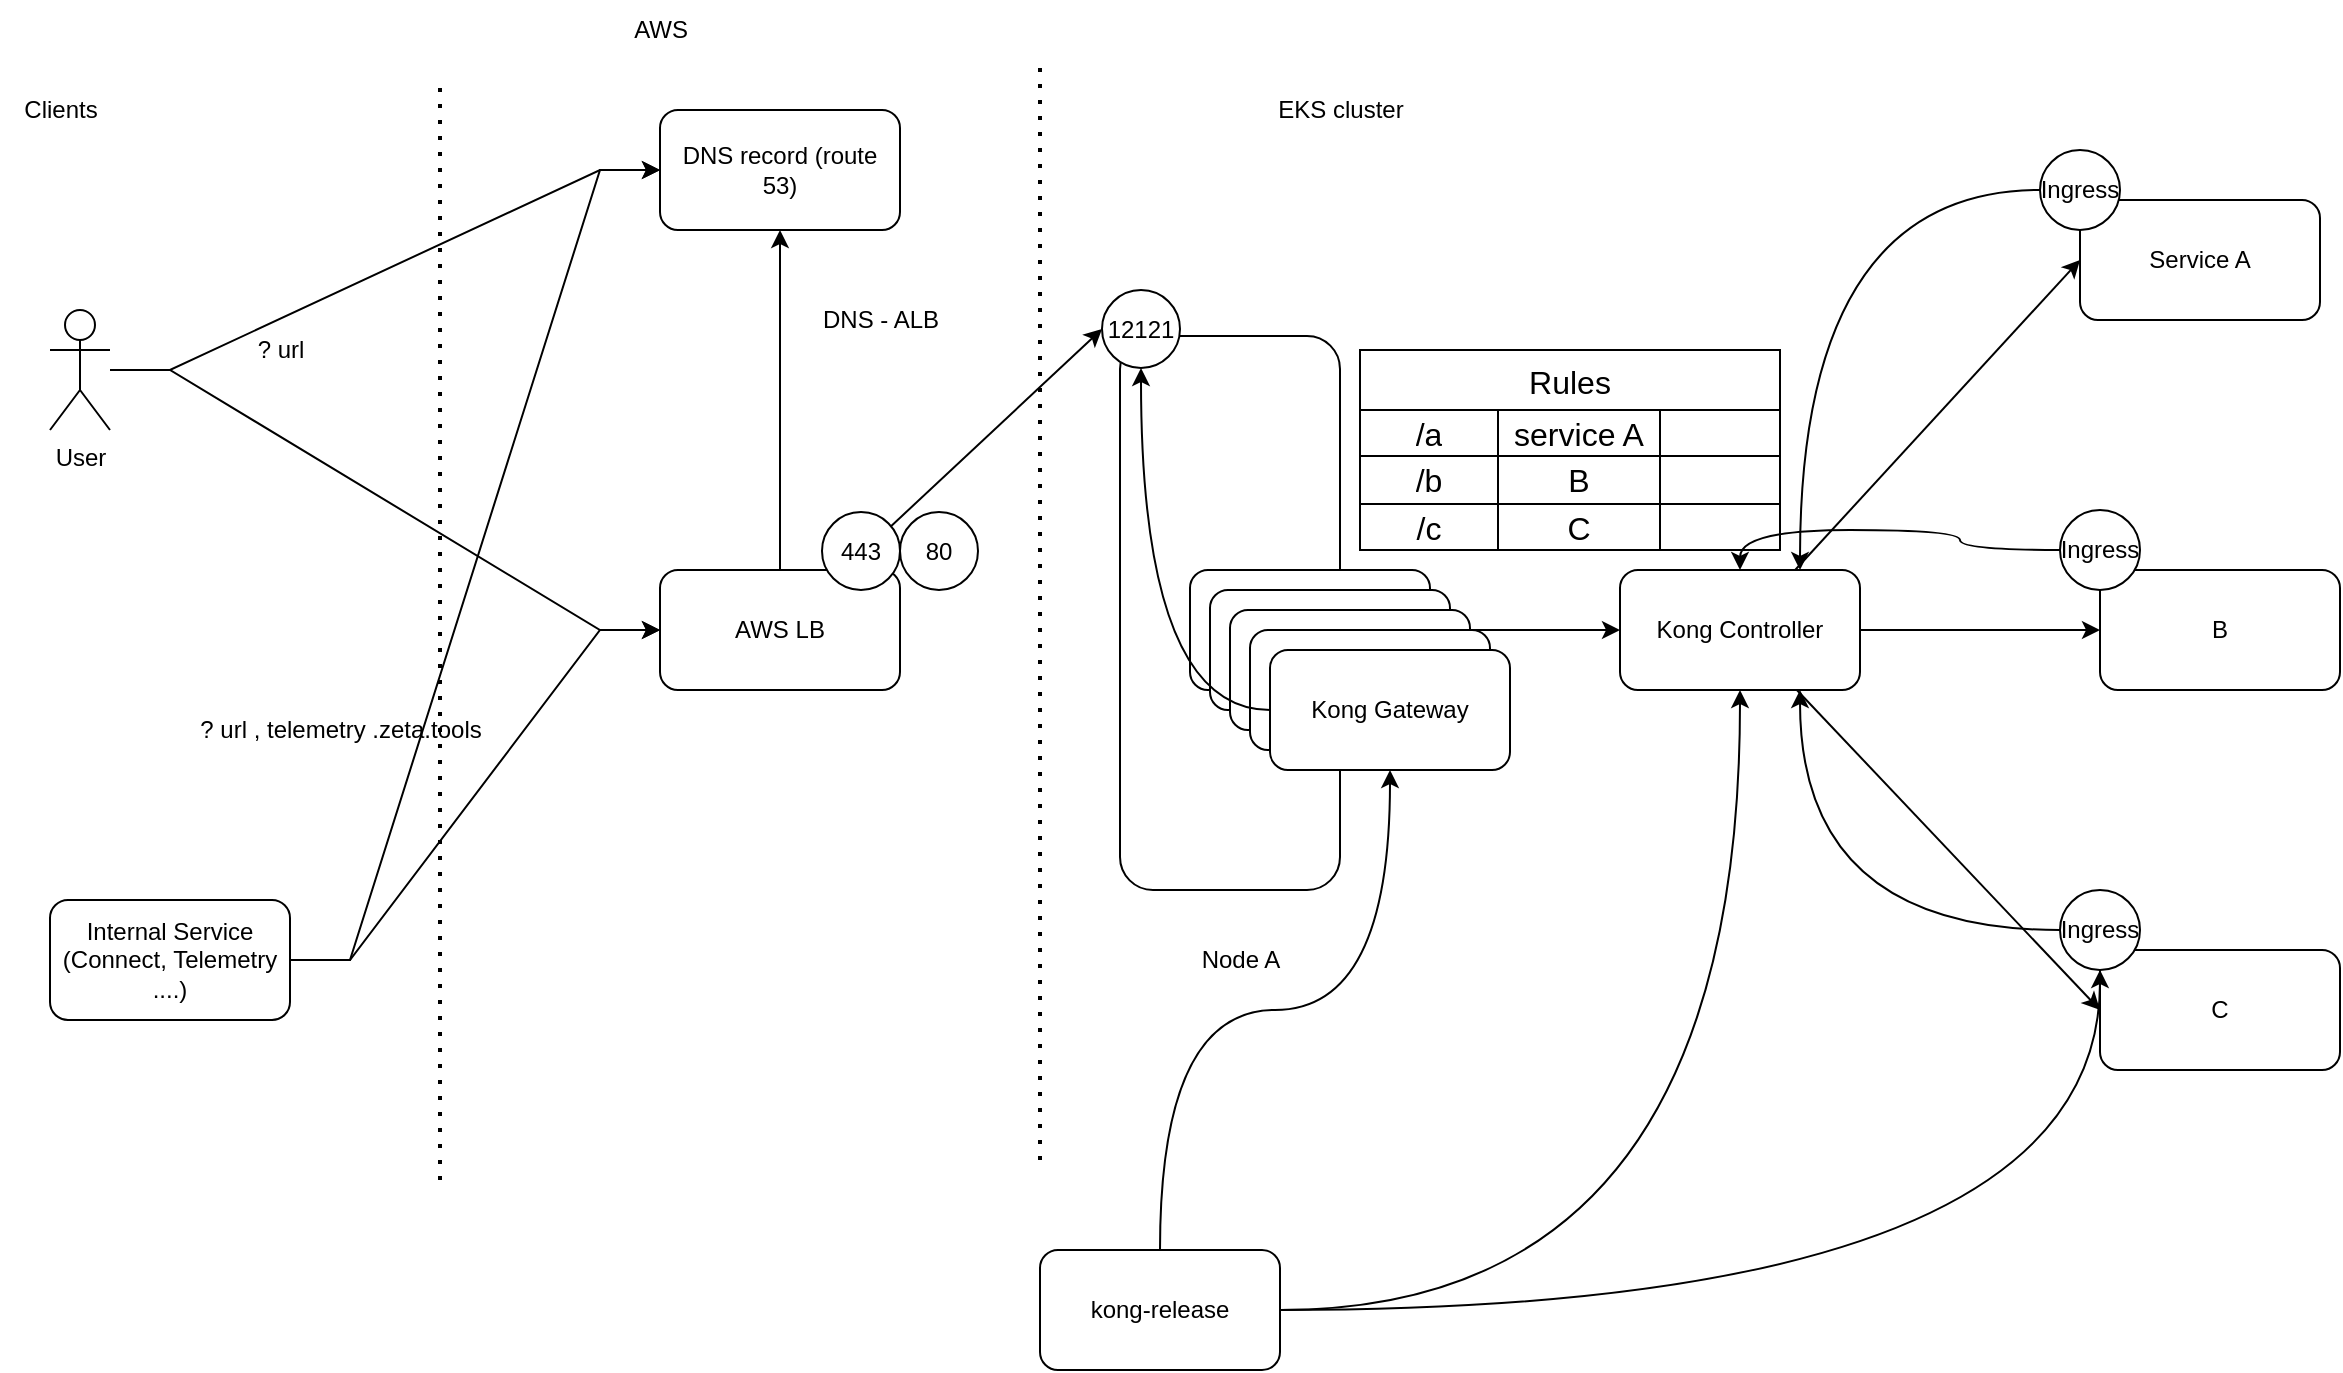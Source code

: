 <mxfile version="20.8.21" type="github">
  <diagram name="Page-1" id="Bgr6HQV_79E0zXIhjUkG">
    <mxGraphModel dx="1306" dy="811" grid="1" gridSize="10" guides="1" tooltips="1" connect="1" arrows="1" fold="1" page="1" pageScale="1" pageWidth="850" pageHeight="1100" math="0" shadow="0">
      <root>
        <mxCell id="0" />
        <mxCell id="1" parent="0" />
        <mxCell id="niRGBFBx5_DlrDRdst34-49" value="" style="rounded=1;whiteSpace=wrap;html=1;" vertex="1" parent="1">
          <mxGeometry x="580" y="223" width="110" height="277" as="geometry" />
        </mxCell>
        <mxCell id="niRGBFBx5_DlrDRdst34-34" value="Rules" style="shape=table;startSize=30;container=1;collapsible=0;childLayout=tableLayout;strokeColor=default;fontSize=16;" vertex="1" parent="1">
          <mxGeometry x="700" y="230" width="210" height="100" as="geometry" />
        </mxCell>
        <mxCell id="niRGBFBx5_DlrDRdst34-35" value="" style="shape=tableRow;horizontal=0;startSize=0;swimlaneHead=0;swimlaneBody=0;strokeColor=inherit;top=0;left=0;bottom=0;right=0;collapsible=0;dropTarget=0;fillColor=none;points=[[0,0.5],[1,0.5]];portConstraint=eastwest;fontSize=16;" vertex="1" parent="niRGBFBx5_DlrDRdst34-34">
          <mxGeometry y="30" width="210" height="23" as="geometry" />
        </mxCell>
        <mxCell id="niRGBFBx5_DlrDRdst34-36" value="/a" style="shape=partialRectangle;html=1;whiteSpace=wrap;connectable=0;strokeColor=inherit;overflow=hidden;fillColor=none;top=0;left=0;bottom=0;right=0;pointerEvents=1;fontSize=16;" vertex="1" parent="niRGBFBx5_DlrDRdst34-35">
          <mxGeometry width="69" height="23" as="geometry">
            <mxRectangle width="69" height="23" as="alternateBounds" />
          </mxGeometry>
        </mxCell>
        <mxCell id="niRGBFBx5_DlrDRdst34-37" value="service A" style="shape=partialRectangle;html=1;whiteSpace=wrap;connectable=0;strokeColor=inherit;overflow=hidden;fillColor=none;top=0;left=0;bottom=0;right=0;pointerEvents=1;fontSize=16;" vertex="1" parent="niRGBFBx5_DlrDRdst34-35">
          <mxGeometry x="69" width="81" height="23" as="geometry">
            <mxRectangle width="81" height="23" as="alternateBounds" />
          </mxGeometry>
        </mxCell>
        <mxCell id="niRGBFBx5_DlrDRdst34-38" value="" style="shape=partialRectangle;html=1;whiteSpace=wrap;connectable=0;strokeColor=inherit;overflow=hidden;fillColor=none;top=0;left=0;bottom=0;right=0;pointerEvents=1;fontSize=16;" vertex="1" parent="niRGBFBx5_DlrDRdst34-35">
          <mxGeometry x="150" width="60" height="23" as="geometry">
            <mxRectangle width="60" height="23" as="alternateBounds" />
          </mxGeometry>
        </mxCell>
        <mxCell id="niRGBFBx5_DlrDRdst34-39" value="" style="shape=tableRow;horizontal=0;startSize=0;swimlaneHead=0;swimlaneBody=0;strokeColor=inherit;top=0;left=0;bottom=0;right=0;collapsible=0;dropTarget=0;fillColor=none;points=[[0,0.5],[1,0.5]];portConstraint=eastwest;fontSize=16;" vertex="1" parent="niRGBFBx5_DlrDRdst34-34">
          <mxGeometry y="53" width="210" height="24" as="geometry" />
        </mxCell>
        <mxCell id="niRGBFBx5_DlrDRdst34-40" value="/b" style="shape=partialRectangle;html=1;whiteSpace=wrap;connectable=0;strokeColor=inherit;overflow=hidden;fillColor=none;top=0;left=0;bottom=0;right=0;pointerEvents=1;fontSize=16;" vertex="1" parent="niRGBFBx5_DlrDRdst34-39">
          <mxGeometry width="69" height="24" as="geometry">
            <mxRectangle width="69" height="24" as="alternateBounds" />
          </mxGeometry>
        </mxCell>
        <mxCell id="niRGBFBx5_DlrDRdst34-41" value="B" style="shape=partialRectangle;html=1;whiteSpace=wrap;connectable=0;strokeColor=inherit;overflow=hidden;fillColor=none;top=0;left=0;bottom=0;right=0;pointerEvents=1;fontSize=16;" vertex="1" parent="niRGBFBx5_DlrDRdst34-39">
          <mxGeometry x="69" width="81" height="24" as="geometry">
            <mxRectangle width="81" height="24" as="alternateBounds" />
          </mxGeometry>
        </mxCell>
        <mxCell id="niRGBFBx5_DlrDRdst34-42" value="" style="shape=partialRectangle;html=1;whiteSpace=wrap;connectable=0;strokeColor=inherit;overflow=hidden;fillColor=none;top=0;left=0;bottom=0;right=0;pointerEvents=1;fontSize=16;" vertex="1" parent="niRGBFBx5_DlrDRdst34-39">
          <mxGeometry x="150" width="60" height="24" as="geometry">
            <mxRectangle width="60" height="24" as="alternateBounds" />
          </mxGeometry>
        </mxCell>
        <mxCell id="niRGBFBx5_DlrDRdst34-43" value="" style="shape=tableRow;horizontal=0;startSize=0;swimlaneHead=0;swimlaneBody=0;strokeColor=inherit;top=0;left=0;bottom=0;right=0;collapsible=0;dropTarget=0;fillColor=none;points=[[0,0.5],[1,0.5]];portConstraint=eastwest;fontSize=16;" vertex="1" parent="niRGBFBx5_DlrDRdst34-34">
          <mxGeometry y="77" width="210" height="23" as="geometry" />
        </mxCell>
        <mxCell id="niRGBFBx5_DlrDRdst34-44" value="/c" style="shape=partialRectangle;html=1;whiteSpace=wrap;connectable=0;strokeColor=inherit;overflow=hidden;fillColor=none;top=0;left=0;bottom=0;right=0;pointerEvents=1;fontSize=16;" vertex="1" parent="niRGBFBx5_DlrDRdst34-43">
          <mxGeometry width="69" height="23" as="geometry">
            <mxRectangle width="69" height="23" as="alternateBounds" />
          </mxGeometry>
        </mxCell>
        <mxCell id="niRGBFBx5_DlrDRdst34-45" value="C" style="shape=partialRectangle;html=1;whiteSpace=wrap;connectable=0;strokeColor=inherit;overflow=hidden;fillColor=none;top=0;left=0;bottom=0;right=0;pointerEvents=1;fontSize=16;" vertex="1" parent="niRGBFBx5_DlrDRdst34-43">
          <mxGeometry x="69" width="81" height="23" as="geometry">
            <mxRectangle width="81" height="23" as="alternateBounds" />
          </mxGeometry>
        </mxCell>
        <mxCell id="niRGBFBx5_DlrDRdst34-46" value="" style="shape=partialRectangle;html=1;whiteSpace=wrap;connectable=0;strokeColor=inherit;overflow=hidden;fillColor=none;top=0;left=0;bottom=0;right=0;pointerEvents=1;fontSize=16;" vertex="1" parent="niRGBFBx5_DlrDRdst34-43">
          <mxGeometry x="150" width="60" height="23" as="geometry">
            <mxRectangle width="60" height="23" as="alternateBounds" />
          </mxGeometry>
        </mxCell>
        <mxCell id="niRGBFBx5_DlrDRdst34-5" style="edgeStyle=entityRelationEdgeStyle;rounded=0;orthogonalLoop=1;jettySize=auto;html=1;entryX=0;entryY=0.5;entryDx=0;entryDy=0;" edge="1" parent="1" source="niRGBFBx5_DlrDRdst34-1" target="niRGBFBx5_DlrDRdst34-4">
          <mxGeometry relative="1" as="geometry" />
        </mxCell>
        <mxCell id="niRGBFBx5_DlrDRdst34-7" style="edgeStyle=entityRelationEdgeStyle;rounded=0;orthogonalLoop=1;jettySize=auto;html=1;entryX=0;entryY=0.5;entryDx=0;entryDy=0;" edge="1" parent="1" source="niRGBFBx5_DlrDRdst34-1" target="niRGBFBx5_DlrDRdst34-3">
          <mxGeometry relative="1" as="geometry" />
        </mxCell>
        <mxCell id="niRGBFBx5_DlrDRdst34-1" value="User" style="shape=umlActor;verticalLabelPosition=bottom;verticalAlign=top;html=1;outlineConnect=0;" vertex="1" parent="1">
          <mxGeometry x="45" y="210" width="30" height="60" as="geometry" />
        </mxCell>
        <mxCell id="niRGBFBx5_DlrDRdst34-6" style="edgeStyle=entityRelationEdgeStyle;rounded=0;orthogonalLoop=1;jettySize=auto;html=1;" edge="1" parent="1" source="niRGBFBx5_DlrDRdst34-2" target="niRGBFBx5_DlrDRdst34-4">
          <mxGeometry relative="1" as="geometry" />
        </mxCell>
        <mxCell id="niRGBFBx5_DlrDRdst34-8" style="edgeStyle=entityRelationEdgeStyle;rounded=0;orthogonalLoop=1;jettySize=auto;html=1;" edge="1" parent="1" source="niRGBFBx5_DlrDRdst34-2">
          <mxGeometry relative="1" as="geometry">
            <mxPoint x="350" y="370" as="targetPoint" />
          </mxGeometry>
        </mxCell>
        <mxCell id="niRGBFBx5_DlrDRdst34-2" value="Internal Service (Connect, Telemetry ....)" style="rounded=1;whiteSpace=wrap;html=1;" vertex="1" parent="1">
          <mxGeometry x="45" y="505" width="120" height="60" as="geometry" />
        </mxCell>
        <mxCell id="niRGBFBx5_DlrDRdst34-11" style="rounded=0;orthogonalLoop=1;jettySize=auto;html=1;entryX=0.5;entryY=1;entryDx=0;entryDy=0;" edge="1" parent="1" source="niRGBFBx5_DlrDRdst34-3" target="niRGBFBx5_DlrDRdst34-4">
          <mxGeometry relative="1" as="geometry" />
        </mxCell>
        <mxCell id="niRGBFBx5_DlrDRdst34-19" style="edgeStyle=none;rounded=0;orthogonalLoop=1;jettySize=auto;html=1;entryX=0;entryY=0.5;entryDx=0;entryDy=0;" edge="1" parent="1" source="niRGBFBx5_DlrDRdst34-3" target="niRGBFBx5_DlrDRdst34-56">
          <mxGeometry relative="1" as="geometry" />
        </mxCell>
        <mxCell id="niRGBFBx5_DlrDRdst34-3" value="AWS LB" style="rounded=1;whiteSpace=wrap;html=1;" vertex="1" parent="1">
          <mxGeometry x="350" y="340" width="120" height="60" as="geometry" />
        </mxCell>
        <mxCell id="niRGBFBx5_DlrDRdst34-4" value="DNS record (route 53)" style="rounded=1;whiteSpace=wrap;html=1;" vertex="1" parent="1">
          <mxGeometry x="350" y="110" width="120" height="60" as="geometry" />
        </mxCell>
        <mxCell id="niRGBFBx5_DlrDRdst34-9" value="? url" style="text;html=1;align=center;verticalAlign=middle;resizable=0;points=[];autosize=1;strokeColor=none;fillColor=none;" vertex="1" parent="1">
          <mxGeometry x="135" y="215" width="50" height="30" as="geometry" />
        </mxCell>
        <mxCell id="niRGBFBx5_DlrDRdst34-10" value="? url , telemetry .zeta.tools" style="text;html=1;align=center;verticalAlign=middle;resizable=0;points=[];autosize=1;strokeColor=none;fillColor=none;" vertex="1" parent="1">
          <mxGeometry x="110" y="405" width="160" height="30" as="geometry" />
        </mxCell>
        <mxCell id="niRGBFBx5_DlrDRdst34-12" value="DNS - ALB" style="text;html=1;align=center;verticalAlign=middle;resizable=0;points=[];autosize=1;strokeColor=none;fillColor=none;" vertex="1" parent="1">
          <mxGeometry x="420" y="200" width="80" height="30" as="geometry" />
        </mxCell>
        <mxCell id="niRGBFBx5_DlrDRdst34-21" style="edgeStyle=none;rounded=0;orthogonalLoop=1;jettySize=auto;html=1;" edge="1" parent="1" source="niRGBFBx5_DlrDRdst34-13" target="niRGBFBx5_DlrDRdst34-20">
          <mxGeometry relative="1" as="geometry" />
        </mxCell>
        <mxCell id="niRGBFBx5_DlrDRdst34-13" value="Kong Gateway" style="rounded=1;whiteSpace=wrap;html=1;" vertex="1" parent="1">
          <mxGeometry x="615" y="340" width="120" height="60" as="geometry" />
        </mxCell>
        <mxCell id="niRGBFBx5_DlrDRdst34-14" value="" style="endArrow=none;dashed=1;html=1;dashPattern=1 3;strokeWidth=2;rounded=0;" edge="1" parent="1">
          <mxGeometry width="50" height="50" relative="1" as="geometry">
            <mxPoint x="540" y="635" as="sourcePoint" />
            <mxPoint x="540" y="85" as="targetPoint" />
          </mxGeometry>
        </mxCell>
        <mxCell id="niRGBFBx5_DlrDRdst34-15" value="EKS cluster" style="text;html=1;align=center;verticalAlign=middle;resizable=0;points=[];autosize=1;strokeColor=none;fillColor=none;" vertex="1" parent="1">
          <mxGeometry x="645" y="95" width="90" height="30" as="geometry" />
        </mxCell>
        <mxCell id="niRGBFBx5_DlrDRdst34-16" value="" style="endArrow=none;dashed=1;html=1;dashPattern=1 3;strokeWidth=2;rounded=0;" edge="1" parent="1">
          <mxGeometry width="50" height="50" relative="1" as="geometry">
            <mxPoint x="240" y="645" as="sourcePoint" />
            <mxPoint x="240" y="95" as="targetPoint" />
          </mxGeometry>
        </mxCell>
        <mxCell id="niRGBFBx5_DlrDRdst34-17" value="AWS" style="text;html=1;align=center;verticalAlign=middle;resizable=0;points=[];autosize=1;strokeColor=none;fillColor=none;" vertex="1" parent="1">
          <mxGeometry x="325" y="55" width="50" height="30" as="geometry" />
        </mxCell>
        <mxCell id="niRGBFBx5_DlrDRdst34-18" value="Clients" style="text;html=1;align=center;verticalAlign=middle;resizable=0;points=[];autosize=1;strokeColor=none;fillColor=none;" vertex="1" parent="1">
          <mxGeometry x="20" y="95" width="60" height="30" as="geometry" />
        </mxCell>
        <mxCell id="niRGBFBx5_DlrDRdst34-25" style="edgeStyle=none;rounded=0;orthogonalLoop=1;jettySize=auto;html=1;entryX=0;entryY=0.5;entryDx=0;entryDy=0;" edge="1" parent="1" source="niRGBFBx5_DlrDRdst34-20" target="niRGBFBx5_DlrDRdst34-22">
          <mxGeometry relative="1" as="geometry" />
        </mxCell>
        <mxCell id="niRGBFBx5_DlrDRdst34-26" style="edgeStyle=none;rounded=0;orthogonalLoop=1;jettySize=auto;html=1;" edge="1" parent="1" source="niRGBFBx5_DlrDRdst34-20" target="niRGBFBx5_DlrDRdst34-24">
          <mxGeometry relative="1" as="geometry" />
        </mxCell>
        <mxCell id="niRGBFBx5_DlrDRdst34-27" style="edgeStyle=none;rounded=0;orthogonalLoop=1;jettySize=auto;html=1;entryX=0;entryY=0.5;entryDx=0;entryDy=0;" edge="1" parent="1" source="niRGBFBx5_DlrDRdst34-20" target="niRGBFBx5_DlrDRdst34-23">
          <mxGeometry relative="1" as="geometry" />
        </mxCell>
        <mxCell id="niRGBFBx5_DlrDRdst34-20" value="Kong Controller" style="rounded=1;whiteSpace=wrap;html=1;" vertex="1" parent="1">
          <mxGeometry x="830" y="340" width="120" height="60" as="geometry" />
        </mxCell>
        <mxCell id="niRGBFBx5_DlrDRdst34-22" value="Service A" style="rounded=1;whiteSpace=wrap;html=1;" vertex="1" parent="1">
          <mxGeometry x="1060" y="155" width="120" height="60" as="geometry" />
        </mxCell>
        <mxCell id="niRGBFBx5_DlrDRdst34-23" value="C" style="rounded=1;whiteSpace=wrap;html=1;" vertex="1" parent="1">
          <mxGeometry x="1070" y="530" width="120" height="60" as="geometry" />
        </mxCell>
        <mxCell id="niRGBFBx5_DlrDRdst34-24" value="B" style="rounded=1;whiteSpace=wrap;html=1;" vertex="1" parent="1">
          <mxGeometry x="1070" y="340" width="120" height="60" as="geometry" />
        </mxCell>
        <mxCell id="niRGBFBx5_DlrDRdst34-31" style="edgeStyle=orthogonalEdgeStyle;curved=1;rounded=0;orthogonalLoop=1;jettySize=auto;html=1;entryX=0.75;entryY=0;entryDx=0;entryDy=0;" edge="1" parent="1" source="niRGBFBx5_DlrDRdst34-28" target="niRGBFBx5_DlrDRdst34-20">
          <mxGeometry relative="1" as="geometry" />
        </mxCell>
        <mxCell id="niRGBFBx5_DlrDRdst34-28" value="Ingress" style="ellipse;whiteSpace=wrap;html=1;aspect=fixed;" vertex="1" parent="1">
          <mxGeometry x="1040" y="130" width="40" height="40" as="geometry" />
        </mxCell>
        <mxCell id="niRGBFBx5_DlrDRdst34-32" style="edgeStyle=orthogonalEdgeStyle;curved=1;rounded=0;orthogonalLoop=1;jettySize=auto;html=1;entryX=0.5;entryY=0;entryDx=0;entryDy=0;" edge="1" parent="1" source="niRGBFBx5_DlrDRdst34-29" target="niRGBFBx5_DlrDRdst34-20">
          <mxGeometry relative="1" as="geometry" />
        </mxCell>
        <mxCell id="niRGBFBx5_DlrDRdst34-29" value="Ingress" style="ellipse;whiteSpace=wrap;html=1;aspect=fixed;" vertex="1" parent="1">
          <mxGeometry x="1050" y="310" width="40" height="40" as="geometry" />
        </mxCell>
        <mxCell id="niRGBFBx5_DlrDRdst34-33" style="edgeStyle=orthogonalEdgeStyle;curved=1;rounded=0;orthogonalLoop=1;jettySize=auto;html=1;entryX=0.75;entryY=1;entryDx=0;entryDy=0;" edge="1" parent="1" source="niRGBFBx5_DlrDRdst34-30" target="niRGBFBx5_DlrDRdst34-20">
          <mxGeometry relative="1" as="geometry" />
        </mxCell>
        <mxCell id="niRGBFBx5_DlrDRdst34-30" value="Ingress" style="ellipse;whiteSpace=wrap;html=1;aspect=fixed;" vertex="1" parent="1">
          <mxGeometry x="1050" y="500" width="40" height="40" as="geometry" />
        </mxCell>
        <mxCell id="niRGBFBx5_DlrDRdst34-47" value="443" style="ellipse;whiteSpace=wrap;html=1;aspect=fixed;" vertex="1" parent="1">
          <mxGeometry x="431" y="311" width="39" height="39" as="geometry" />
        </mxCell>
        <mxCell id="niRGBFBx5_DlrDRdst34-48" value="80" style="ellipse;whiteSpace=wrap;html=1;aspect=fixed;" vertex="1" parent="1">
          <mxGeometry x="470" y="311" width="39" height="39" as="geometry" />
        </mxCell>
        <mxCell id="niRGBFBx5_DlrDRdst34-50" value="Node A" style="text;html=1;align=center;verticalAlign=middle;resizable=0;points=[];autosize=1;strokeColor=none;fillColor=none;" vertex="1" parent="1">
          <mxGeometry x="610" y="520" width="60" height="30" as="geometry" />
        </mxCell>
        <mxCell id="niRGBFBx5_DlrDRdst34-51" value="Kong Gateway" style="rounded=1;whiteSpace=wrap;html=1;" vertex="1" parent="1">
          <mxGeometry x="625" y="350" width="120" height="60" as="geometry" />
        </mxCell>
        <mxCell id="niRGBFBx5_DlrDRdst34-52" value="Kong Gateway" style="rounded=1;whiteSpace=wrap;html=1;" vertex="1" parent="1">
          <mxGeometry x="635" y="360" width="120" height="60" as="geometry" />
        </mxCell>
        <mxCell id="niRGBFBx5_DlrDRdst34-53" value="Kong Gateway" style="rounded=1;whiteSpace=wrap;html=1;" vertex="1" parent="1">
          <mxGeometry x="645" y="370" width="120" height="60" as="geometry" />
        </mxCell>
        <mxCell id="niRGBFBx5_DlrDRdst34-57" style="edgeStyle=orthogonalEdgeStyle;curved=1;rounded=0;orthogonalLoop=1;jettySize=auto;html=1;" edge="1" parent="1" source="niRGBFBx5_DlrDRdst34-54" target="niRGBFBx5_DlrDRdst34-56">
          <mxGeometry relative="1" as="geometry" />
        </mxCell>
        <mxCell id="niRGBFBx5_DlrDRdst34-54" value="Kong Gateway" style="rounded=1;whiteSpace=wrap;html=1;" vertex="1" parent="1">
          <mxGeometry x="655" y="380" width="120" height="60" as="geometry" />
        </mxCell>
        <mxCell id="niRGBFBx5_DlrDRdst34-56" value="12121" style="ellipse;whiteSpace=wrap;html=1;aspect=fixed;" vertex="1" parent="1">
          <mxGeometry x="571" y="200" width="39" height="39" as="geometry" />
        </mxCell>
        <mxCell id="niRGBFBx5_DlrDRdst34-59" style="edgeStyle=orthogonalEdgeStyle;curved=1;rounded=0;orthogonalLoop=1;jettySize=auto;html=1;" edge="1" parent="1" source="niRGBFBx5_DlrDRdst34-58" target="niRGBFBx5_DlrDRdst34-54">
          <mxGeometry relative="1" as="geometry" />
        </mxCell>
        <mxCell id="niRGBFBx5_DlrDRdst34-60" style="edgeStyle=orthogonalEdgeStyle;curved=1;rounded=0;orthogonalLoop=1;jettySize=auto;html=1;" edge="1" parent="1" source="niRGBFBx5_DlrDRdst34-58" target="niRGBFBx5_DlrDRdst34-20">
          <mxGeometry relative="1" as="geometry" />
        </mxCell>
        <mxCell id="niRGBFBx5_DlrDRdst34-61" style="edgeStyle=orthogonalEdgeStyle;curved=1;rounded=0;orthogonalLoop=1;jettySize=auto;html=1;entryX=0.5;entryY=1;entryDx=0;entryDy=0;" edge="1" parent="1" source="niRGBFBx5_DlrDRdst34-58" target="niRGBFBx5_DlrDRdst34-30">
          <mxGeometry relative="1" as="geometry" />
        </mxCell>
        <mxCell id="niRGBFBx5_DlrDRdst34-58" value="kong-release" style="rounded=1;whiteSpace=wrap;html=1;" vertex="1" parent="1">
          <mxGeometry x="540" y="680" width="120" height="60" as="geometry" />
        </mxCell>
      </root>
    </mxGraphModel>
  </diagram>
</mxfile>
